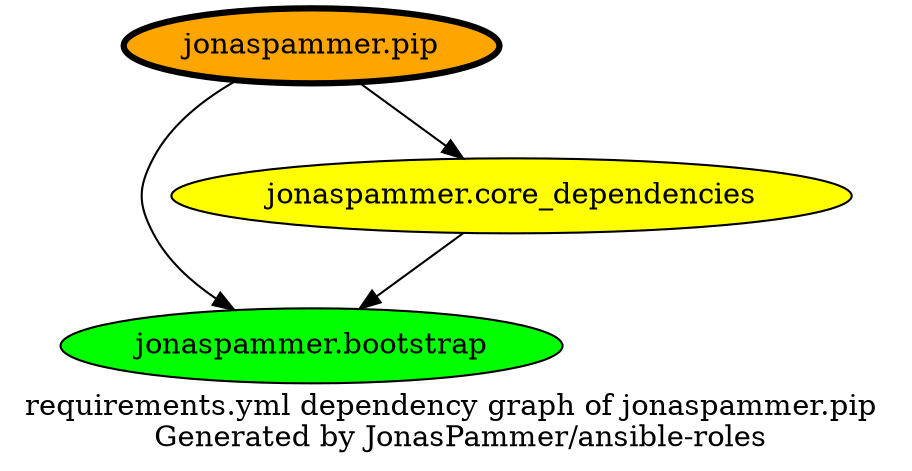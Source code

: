 digraph hierarchy {
  label = "requirements.yml dependency graph of jonaspammer.pip \n Generated by JonasPammer/ansible-roles" ;
  overlap=false

  {
    "jonaspammer.pip" [fillcolor=orange style=filled penwidth=3]
    "jonaspammer.bootstrap" [fillcolor=green style=filled ]
    "jonaspammer.core_dependencies" [fillcolor=yellow style=filled ]
  }


  "jonaspammer.pip" -> {"jonaspammer.bootstrap" "jonaspammer.core_dependencies"}
  "jonaspammer.core_dependencies" -> {"jonaspammer.bootstrap"}
}